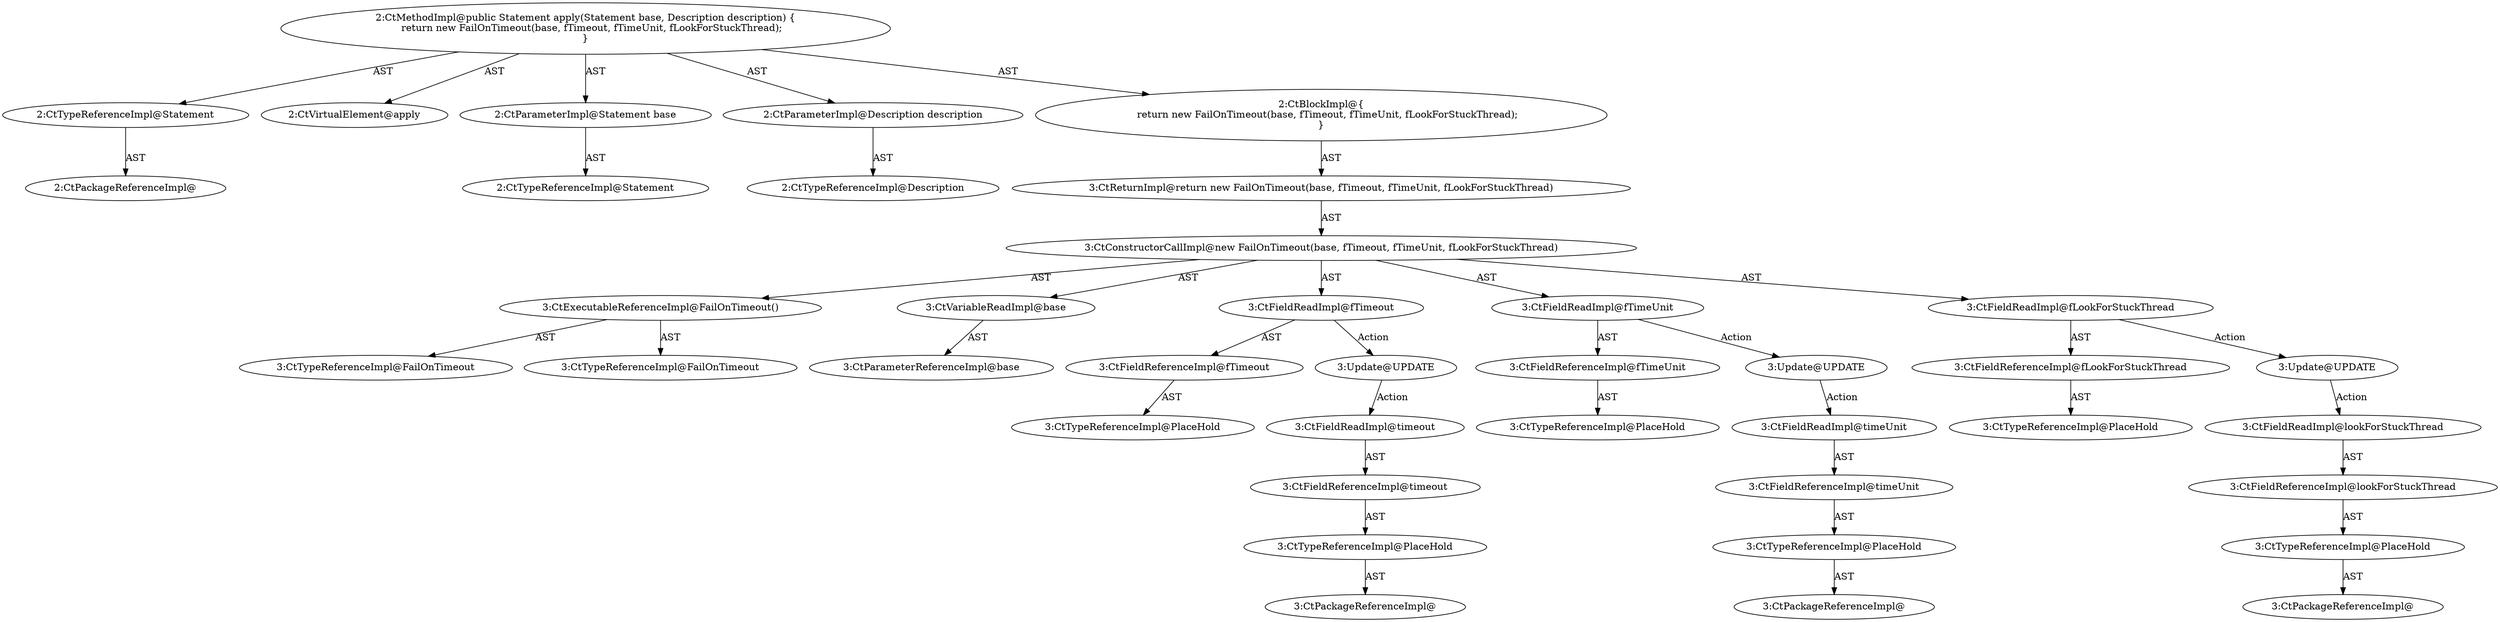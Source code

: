 digraph "apply#?,Statement,Description" {
0 [label="2:CtTypeReferenceImpl@Statement" shape=ellipse]
1 [label="2:CtPackageReferenceImpl@" shape=ellipse]
2 [label="2:CtVirtualElement@apply" shape=ellipse]
3 [label="2:CtParameterImpl@Statement base" shape=ellipse]
4 [label="2:CtTypeReferenceImpl@Statement" shape=ellipse]
5 [label="2:CtParameterImpl@Description description" shape=ellipse]
6 [label="2:CtTypeReferenceImpl@Description" shape=ellipse]
7 [label="3:CtExecutableReferenceImpl@FailOnTimeout()" shape=ellipse]
8 [label="3:CtTypeReferenceImpl@FailOnTimeout" shape=ellipse]
9 [label="3:CtTypeReferenceImpl@FailOnTimeout" shape=ellipse]
10 [label="3:CtVariableReadImpl@base" shape=ellipse]
11 [label="3:CtParameterReferenceImpl@base" shape=ellipse]
12 [label="3:CtFieldReferenceImpl@fTimeout" shape=ellipse]
13 [label="3:CtTypeReferenceImpl@PlaceHold" shape=ellipse]
14 [label="3:CtFieldReadImpl@fTimeout" shape=ellipse]
15 [label="3:CtFieldReferenceImpl@fTimeUnit" shape=ellipse]
16 [label="3:CtTypeReferenceImpl@PlaceHold" shape=ellipse]
17 [label="3:CtFieldReadImpl@fTimeUnit" shape=ellipse]
18 [label="3:CtFieldReferenceImpl@fLookForStuckThread" shape=ellipse]
19 [label="3:CtTypeReferenceImpl@PlaceHold" shape=ellipse]
20 [label="3:CtFieldReadImpl@fLookForStuckThread" shape=ellipse]
21 [label="3:CtConstructorCallImpl@new FailOnTimeout(base, fTimeout, fTimeUnit, fLookForStuckThread)" shape=ellipse]
22 [label="3:CtReturnImpl@return new FailOnTimeout(base, fTimeout, fTimeUnit, fLookForStuckThread)" shape=ellipse]
23 [label="2:CtBlockImpl@\{
    return new FailOnTimeout(base, fTimeout, fTimeUnit, fLookForStuckThread);
\}" shape=ellipse]
24 [label="2:CtMethodImpl@public Statement apply(Statement base, Description description) \{
    return new FailOnTimeout(base, fTimeout, fTimeUnit, fLookForStuckThread);
\}" shape=ellipse]
25 [label="3:Update@UPDATE" shape=ellipse]
26 [label="3:CtPackageReferenceImpl@" shape=ellipse]
27 [label="3:CtTypeReferenceImpl@PlaceHold" shape=ellipse]
28 [label="3:CtFieldReferenceImpl@timeout" shape=ellipse]
29 [label="3:CtFieldReadImpl@timeout" shape=ellipse]
30 [label="3:Update@UPDATE" shape=ellipse]
31 [label="3:CtPackageReferenceImpl@" shape=ellipse]
32 [label="3:CtTypeReferenceImpl@PlaceHold" shape=ellipse]
33 [label="3:CtFieldReferenceImpl@timeUnit" shape=ellipse]
34 [label="3:CtFieldReadImpl@timeUnit" shape=ellipse]
35 [label="3:Update@UPDATE" shape=ellipse]
36 [label="3:CtPackageReferenceImpl@" shape=ellipse]
37 [label="3:CtTypeReferenceImpl@PlaceHold" shape=ellipse]
38 [label="3:CtFieldReferenceImpl@lookForStuckThread" shape=ellipse]
39 [label="3:CtFieldReadImpl@lookForStuckThread" shape=ellipse]
0 -> 1 [label="AST"];
3 -> 4 [label="AST"];
5 -> 6 [label="AST"];
7 -> 8 [label="AST"];
7 -> 9 [label="AST"];
10 -> 11 [label="AST"];
12 -> 13 [label="AST"];
14 -> 12 [label="AST"];
14 -> 25 [label="Action"];
15 -> 16 [label="AST"];
17 -> 15 [label="AST"];
17 -> 30 [label="Action"];
18 -> 19 [label="AST"];
20 -> 18 [label="AST"];
20 -> 35 [label="Action"];
21 -> 7 [label="AST"];
21 -> 10 [label="AST"];
21 -> 14 [label="AST"];
21 -> 17 [label="AST"];
21 -> 20 [label="AST"];
22 -> 21 [label="AST"];
23 -> 22 [label="AST"];
24 -> 2 [label="AST"];
24 -> 0 [label="AST"];
24 -> 3 [label="AST"];
24 -> 5 [label="AST"];
24 -> 23 [label="AST"];
25 -> 29 [label="Action"];
27 -> 26 [label="AST"];
28 -> 27 [label="AST"];
29 -> 28 [label="AST"];
30 -> 34 [label="Action"];
32 -> 31 [label="AST"];
33 -> 32 [label="AST"];
34 -> 33 [label="AST"];
35 -> 39 [label="Action"];
37 -> 36 [label="AST"];
38 -> 37 [label="AST"];
39 -> 38 [label="AST"];
}